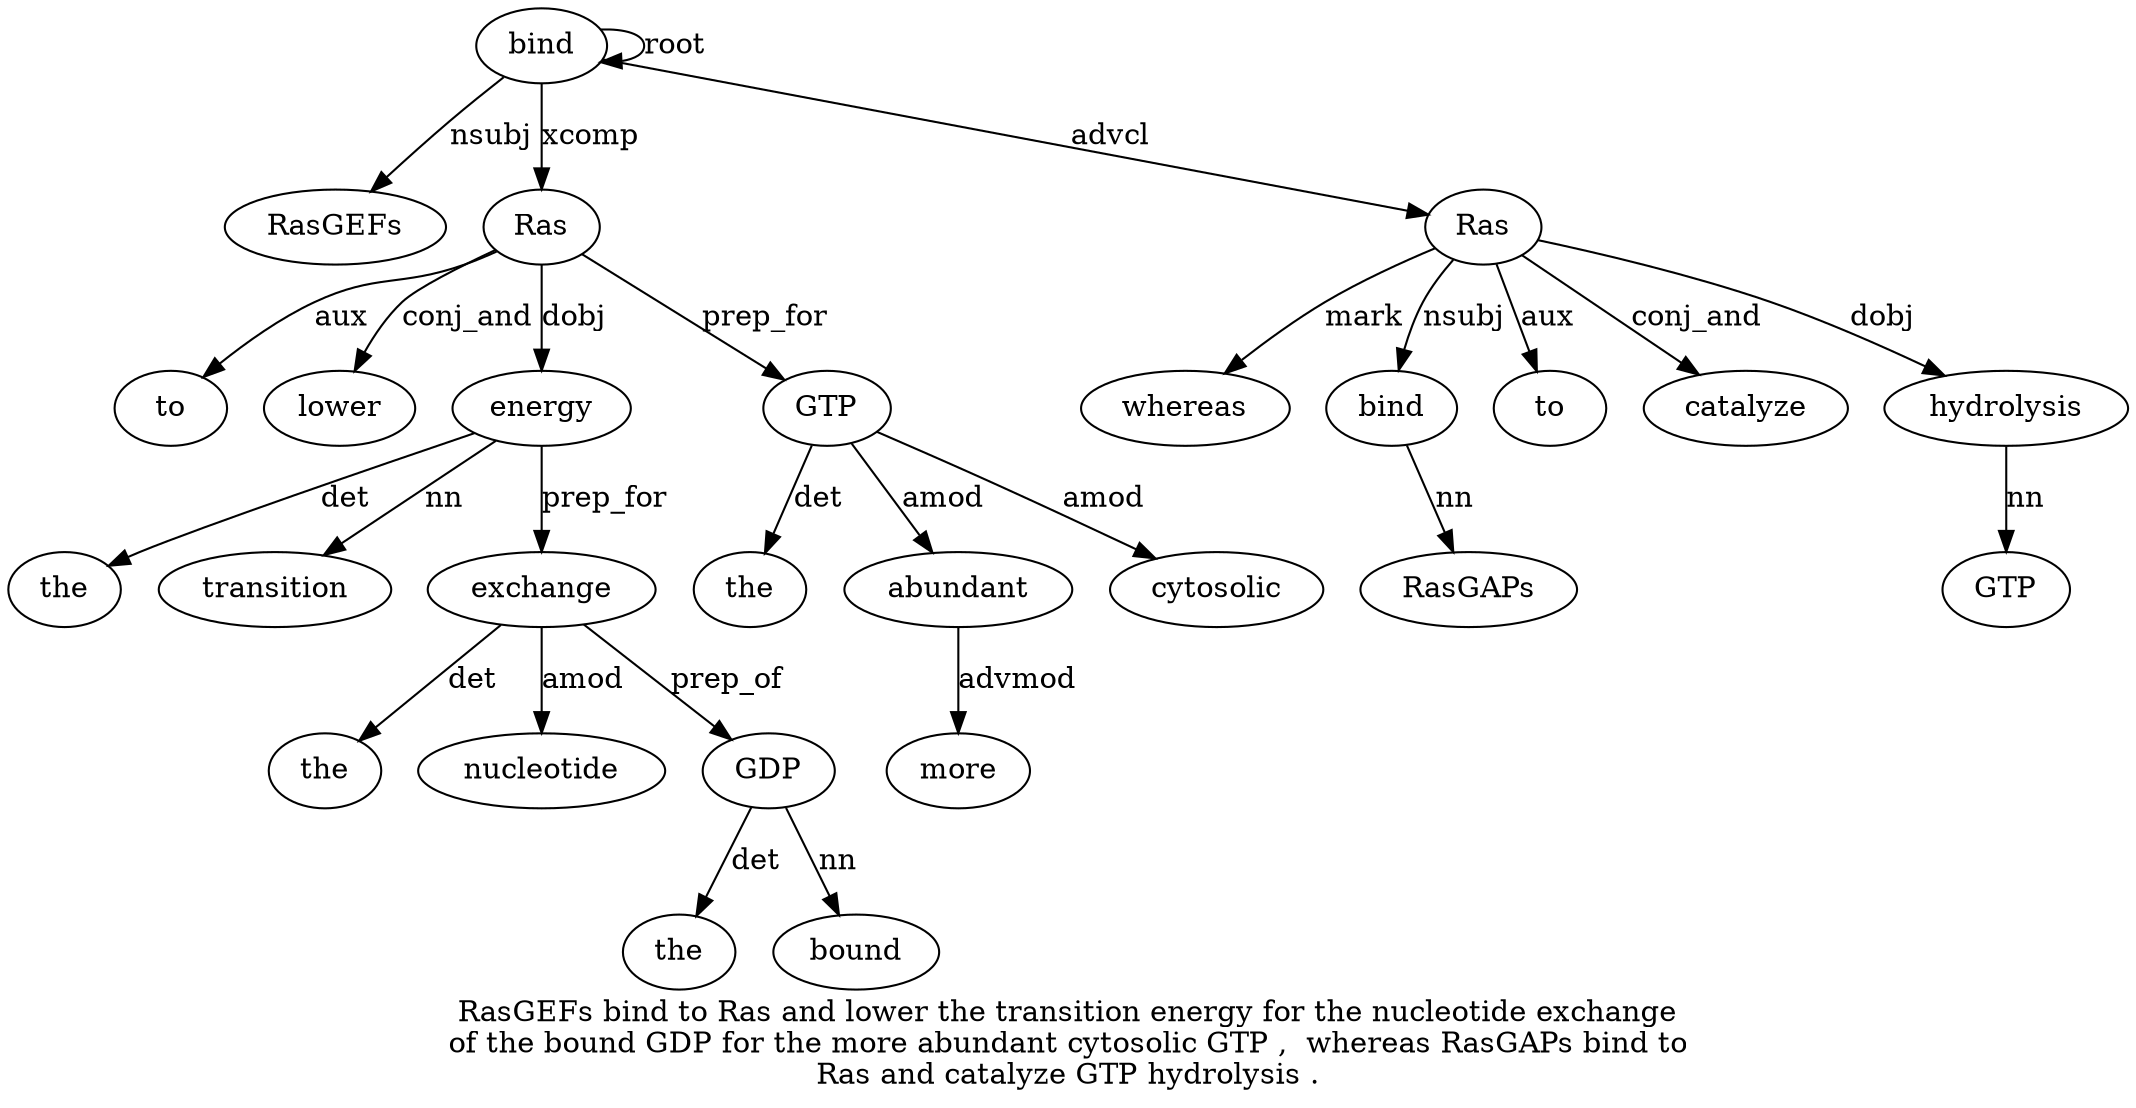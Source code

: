 digraph "RasGEFs bind to Ras and lower the transition energy for the nucleotide exchange of the bound GDP for the more abundant cytosolic GTP ,  whereas RasGAPs bind to Ras and catalyze GTP hydrolysis ." {
label="RasGEFs bind to Ras and lower the transition energy for the nucleotide exchange
of the bound GDP for the more abundant cytosolic GTP ,  whereas RasGAPs bind to
Ras and catalyze GTP hydrolysis .";
bind2 [style=filled, fillcolor=white, label=bind];
RasGEFs1 [style=filled, fillcolor=white, label=RasGEFs];
bind2 -> RasGEFs1  [label=nsubj];
bind2 -> bind2  [label=root];
Ras4 [style=filled, fillcolor=white, label=Ras];
to3 [style=filled, fillcolor=white, label=to];
Ras4 -> to3  [label=aux];
bind2 -> Ras4  [label=xcomp];
lower6 [style=filled, fillcolor=white, label=lower];
Ras4 -> lower6  [label=conj_and];
energy9 [style=filled, fillcolor=white, label=energy];
the7 [style=filled, fillcolor=white, label=the];
energy9 -> the7  [label=det];
transition8 [style=filled, fillcolor=white, label=transition];
energy9 -> transition8  [label=nn];
Ras4 -> energy9  [label=dobj];
exchange13 [style=filled, fillcolor=white, label=exchange];
the11 [style=filled, fillcolor=white, label=the];
exchange13 -> the11  [label=det];
nucleotide12 [style=filled, fillcolor=white, label=nucleotide];
exchange13 -> nucleotide12  [label=amod];
energy9 -> exchange13  [label=prep_for];
GDP17 [style=filled, fillcolor=white, label=GDP];
the15 [style=filled, fillcolor=white, label=the];
GDP17 -> the15  [label=det];
bound16 [style=filled, fillcolor=white, label=bound];
GDP17 -> bound16  [label=nn];
exchange13 -> GDP17  [label=prep_of];
GTP23 [style=filled, fillcolor=white, label=GTP];
the19 [style=filled, fillcolor=white, label=the];
GTP23 -> the19  [label=det];
abundant21 [style=filled, fillcolor=white, label=abundant];
more20 [style=filled, fillcolor=white, label=more];
abundant21 -> more20  [label=advmod];
GTP23 -> abundant21  [label=amod];
cytosolic22 [style=filled, fillcolor=white, label=cytosolic];
GTP23 -> cytosolic22  [label=amod];
Ras4 -> GTP23  [label=prep_for];
Ras29 [style=filled, fillcolor=white, label=Ras];
whereas25 [style=filled, fillcolor=white, label=whereas];
Ras29 -> whereas25  [label=mark];
bind27 [style=filled, fillcolor=white, label=bind];
RasGAPs26 [style=filled, fillcolor=white, label=RasGAPs];
bind27 -> RasGAPs26  [label=nn];
Ras29 -> bind27  [label=nsubj];
to28 [style=filled, fillcolor=white, label=to];
Ras29 -> to28  [label=aux];
bind2 -> Ras29  [label=advcl];
catalyze31 [style=filled, fillcolor=white, label=catalyze];
Ras29 -> catalyze31  [label=conj_and];
hydrolysis33 [style=filled, fillcolor=white, label=hydrolysis];
GTP32 [style=filled, fillcolor=white, label=GTP];
hydrolysis33 -> GTP32  [label=nn];
Ras29 -> hydrolysis33  [label=dobj];
}
